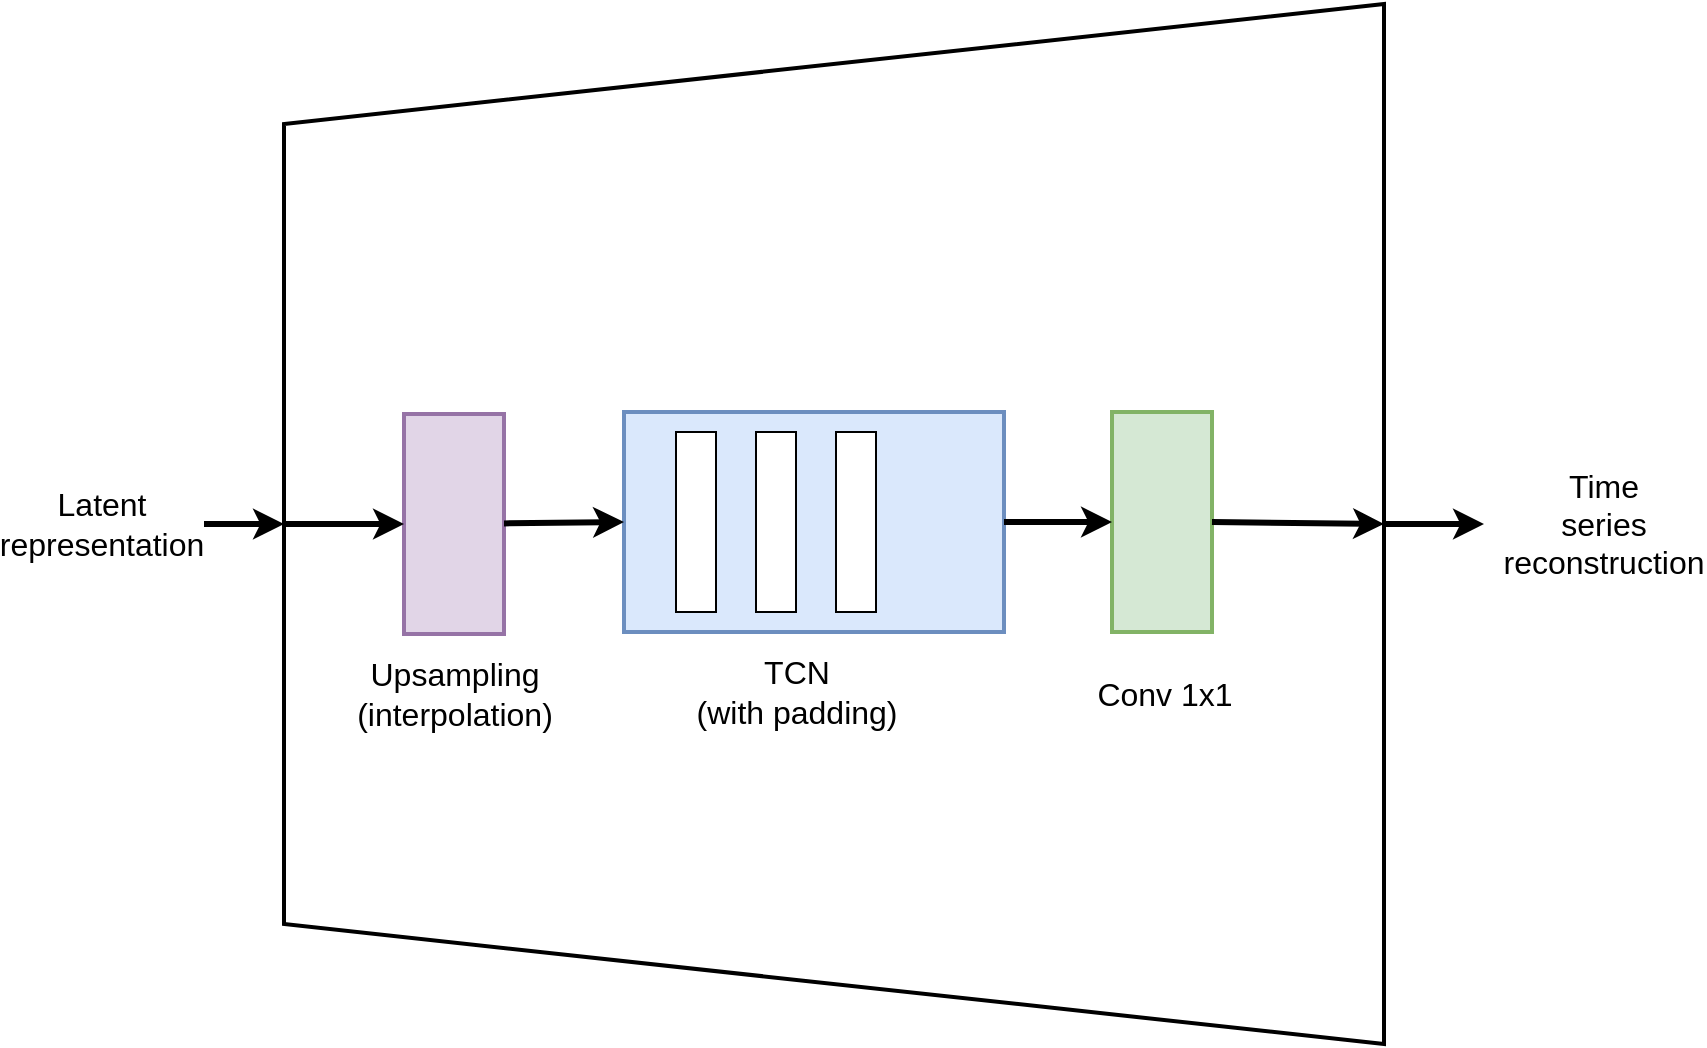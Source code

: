 <mxfile version="24.8.6">
  <diagram name="Strona-1" id="hywyu0N06Fsqf1LD526m">
    <mxGraphModel dx="1368" dy="760" grid="1" gridSize="10" guides="1" tooltips="1" connect="1" arrows="1" fold="1" page="1" pageScale="1" pageWidth="827" pageHeight="1169" math="0" shadow="0">
      <root>
        <mxCell id="0" />
        <mxCell id="1" parent="0" />
        <mxCell id="cyQrek81ccyLJTzhK3r2-1" value="" style="shape=trapezoid;perimeter=trapezoidPerimeter;whiteSpace=wrap;html=1;fixedSize=1;direction=north;size=60;strokeWidth=2;" vertex="1" parent="1">
          <mxGeometry x="150" y="130" width="550" height="520" as="geometry" />
        </mxCell>
        <mxCell id="cyQrek81ccyLJTzhK3r2-4" value="" style="rounded=0;whiteSpace=wrap;html=1;fillColor=#dae8fc;strokeColor=#6c8ebf;strokeWidth=2;" vertex="1" parent="1">
          <mxGeometry x="320" y="334" width="190" height="110" as="geometry" />
        </mxCell>
        <mxCell id="cyQrek81ccyLJTzhK3r2-5" value="" style="rounded=0;whiteSpace=wrap;html=1;direction=south;fillColor=#d5e8d4;strokeColor=#82b366;strokeWidth=2;" vertex="1" parent="1">
          <mxGeometry x="564" y="334" width="50" height="110" as="geometry" />
        </mxCell>
        <mxCell id="cyQrek81ccyLJTzhK3r2-6" value="" style="rounded=0;whiteSpace=wrap;html=1;direction=south;fillColor=#e1d5e7;strokeColor=#9673a6;strokeWidth=2;" vertex="1" parent="1">
          <mxGeometry x="210" y="335" width="50" height="110" as="geometry" />
        </mxCell>
        <mxCell id="cyQrek81ccyLJTzhK3r2-7" value="" style="rounded=0;whiteSpace=wrap;html=1;direction=south;" vertex="1" parent="1">
          <mxGeometry x="346" y="344" width="20" height="90" as="geometry" />
        </mxCell>
        <mxCell id="cyQrek81ccyLJTzhK3r2-8" value="" style="rounded=0;whiteSpace=wrap;html=1;direction=south;" vertex="1" parent="1">
          <mxGeometry x="386" y="344" width="20" height="90" as="geometry" />
        </mxCell>
        <mxCell id="cyQrek81ccyLJTzhK3r2-9" value="" style="rounded=0;whiteSpace=wrap;html=1;direction=south;" vertex="1" parent="1">
          <mxGeometry x="426" y="344" width="20" height="90" as="geometry" />
        </mxCell>
        <mxCell id="cyQrek81ccyLJTzhK3r2-14" value="&lt;div style=&quot;font-size: 16px;&quot;&gt;&lt;font style=&quot;font-size: 16px;&quot;&gt;TCN&lt;/font&gt;&lt;/div&gt;&lt;div style=&quot;font-size: 16px;&quot;&gt;&lt;font style=&quot;font-size: 16px;&quot;&gt;(with padding)&lt;br&gt;&lt;/font&gt;&lt;/div&gt;" style="text;html=1;align=center;verticalAlign=middle;whiteSpace=wrap;rounded=0;" vertex="1" parent="1">
          <mxGeometry x="340" y="459" width="133" height="30" as="geometry" />
        </mxCell>
        <mxCell id="cyQrek81ccyLJTzhK3r2-15" value="&lt;font style=&quot;font-size: 16px;&quot;&gt;Conv 1x1&lt;/font&gt;" style="text;html=1;align=center;verticalAlign=middle;whiteSpace=wrap;rounded=0;strokeWidth=6;" vertex="1" parent="1">
          <mxGeometry x="533.5" y="460" width="113" height="30" as="geometry" />
        </mxCell>
        <mxCell id="cyQrek81ccyLJTzhK3r2-17" value="&lt;div style=&quot;font-size: 16px;&quot;&gt;&lt;font style=&quot;font-size: 16px;&quot;&gt;Time&lt;/font&gt;&lt;/div&gt;&lt;div style=&quot;font-size: 16px;&quot;&gt;&lt;font style=&quot;font-size: 16px;&quot;&gt;series reconstruction&lt;br&gt;&lt;/font&gt;&lt;/div&gt;" style="text;html=1;align=center;verticalAlign=middle;whiteSpace=wrap;rounded=0;" vertex="1" parent="1">
          <mxGeometry x="780" y="375" width="60" height="30" as="geometry" />
        </mxCell>
        <mxCell id="cyQrek81ccyLJTzhK3r2-18" value="&lt;div style=&quot;font-size: 16px;&quot;&gt;&lt;font style=&quot;font-size: 16px;&quot;&gt;Latent&lt;/font&gt;&lt;/div&gt;&lt;div style=&quot;font-size: 16px;&quot;&gt;&lt;font style=&quot;font-size: 16px;&quot;&gt;representation&lt;br&gt;&lt;/font&gt;&lt;/div&gt;" style="text;html=1;align=center;verticalAlign=middle;whiteSpace=wrap;rounded=0;" vertex="1" parent="1">
          <mxGeometry x="29" y="375" width="60" height="30" as="geometry" />
        </mxCell>
        <mxCell id="cyQrek81ccyLJTzhK3r2-19" value="&lt;div style=&quot;font-size: 16px;&quot;&gt;&lt;font style=&quot;font-size: 16px;&quot;&gt;Upsampling&lt;/font&gt;&lt;/div&gt;&lt;div style=&quot;font-size: 16px;&quot;&gt;&lt;font style=&quot;font-size: 16px;&quot;&gt;(interpolation)&lt;br&gt;&lt;/font&gt;&lt;/div&gt;" style="text;html=1;align=center;verticalAlign=middle;whiteSpace=wrap;rounded=0;" vertex="1" parent="1">
          <mxGeometry x="168.5" y="460" width="133" height="30" as="geometry" />
        </mxCell>
        <mxCell id="cyQrek81ccyLJTzhK3r2-25" value="" style="endArrow=classic;html=1;rounded=0;entryX=0.5;entryY=1;entryDx=0;entryDy=0;strokeWidth=3;" edge="1" parent="1" source="cyQrek81ccyLJTzhK3r2-4" target="cyQrek81ccyLJTzhK3r2-5">
          <mxGeometry width="50" height="50" relative="1" as="geometry">
            <mxPoint x="390" y="420" as="sourcePoint" />
            <mxPoint x="440" y="370" as="targetPoint" />
          </mxGeometry>
        </mxCell>
        <mxCell id="cyQrek81ccyLJTzhK3r2-26" value="" style="endArrow=classic;html=1;rounded=0;entryX=0.5;entryY=1;entryDx=0;entryDy=0;exitX=0.5;exitY=0;exitDx=0;exitDy=0;strokeWidth=3;" edge="1" parent="1" source="cyQrek81ccyLJTzhK3r2-5" target="cyQrek81ccyLJTzhK3r2-1">
          <mxGeometry width="50" height="50" relative="1" as="geometry">
            <mxPoint x="390" y="420" as="sourcePoint" />
            <mxPoint x="440" y="370" as="targetPoint" />
          </mxGeometry>
        </mxCell>
        <mxCell id="cyQrek81ccyLJTzhK3r2-27" value="" style="endArrow=classic;html=1;rounded=0;entryX=0;entryY=0.5;entryDx=0;entryDy=0;strokeWidth=3;" edge="1" parent="1" source="cyQrek81ccyLJTzhK3r2-6" target="cyQrek81ccyLJTzhK3r2-4">
          <mxGeometry width="50" height="50" relative="1" as="geometry">
            <mxPoint x="390" y="420" as="sourcePoint" />
            <mxPoint x="440" y="370" as="targetPoint" />
          </mxGeometry>
        </mxCell>
        <mxCell id="cyQrek81ccyLJTzhK3r2-28" value="" style="endArrow=classic;html=1;rounded=0;exitX=0.5;exitY=0;exitDx=0;exitDy=0;strokeWidth=3;" edge="1" parent="1" source="cyQrek81ccyLJTzhK3r2-1" target="cyQrek81ccyLJTzhK3r2-6">
          <mxGeometry width="50" height="50" relative="1" as="geometry">
            <mxPoint x="390" y="420" as="sourcePoint" />
            <mxPoint x="440" y="370" as="targetPoint" />
          </mxGeometry>
        </mxCell>
        <mxCell id="cyQrek81ccyLJTzhK3r2-29" value="" style="endArrow=classic;html=1;rounded=0;exitX=0.5;exitY=1;exitDx=0;exitDy=0;strokeWidth=3;" edge="1" parent="1" source="cyQrek81ccyLJTzhK3r2-1">
          <mxGeometry width="50" height="50" relative="1" as="geometry">
            <mxPoint x="390" y="420" as="sourcePoint" />
            <mxPoint x="750" y="390" as="targetPoint" />
          </mxGeometry>
        </mxCell>
        <mxCell id="cyQrek81ccyLJTzhK3r2-33" value="" style="endArrow=classic;html=1;rounded=0;strokeWidth=3;" edge="1" parent="1">
          <mxGeometry width="50" height="50" relative="1" as="geometry">
            <mxPoint x="110" y="390" as="sourcePoint" />
            <mxPoint x="150" y="390" as="targetPoint" />
          </mxGeometry>
        </mxCell>
      </root>
    </mxGraphModel>
  </diagram>
</mxfile>
